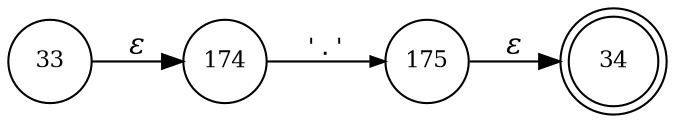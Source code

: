 digraph ATN {
rankdir=LR;
s34[fontsize=11, label="34", shape=doublecircle, fixedsize=true, width=.6];
s33[fontsize=11,label="33", shape=circle, fixedsize=true, width=.55, peripheries=1];
s174[fontsize=11,label="174", shape=circle, fixedsize=true, width=.55, peripheries=1];
s175[fontsize=11,label="175", shape=circle, fixedsize=true, width=.55, peripheries=1];
s33 -> s174 [fontname="Times-Italic", label="&epsilon;"];
s174 -> s175 [fontsize=11, fontname="Courier", arrowsize=.7, label = "'.'", arrowhead = normal];
s175 -> s34 [fontname="Times-Italic", label="&epsilon;"];
}